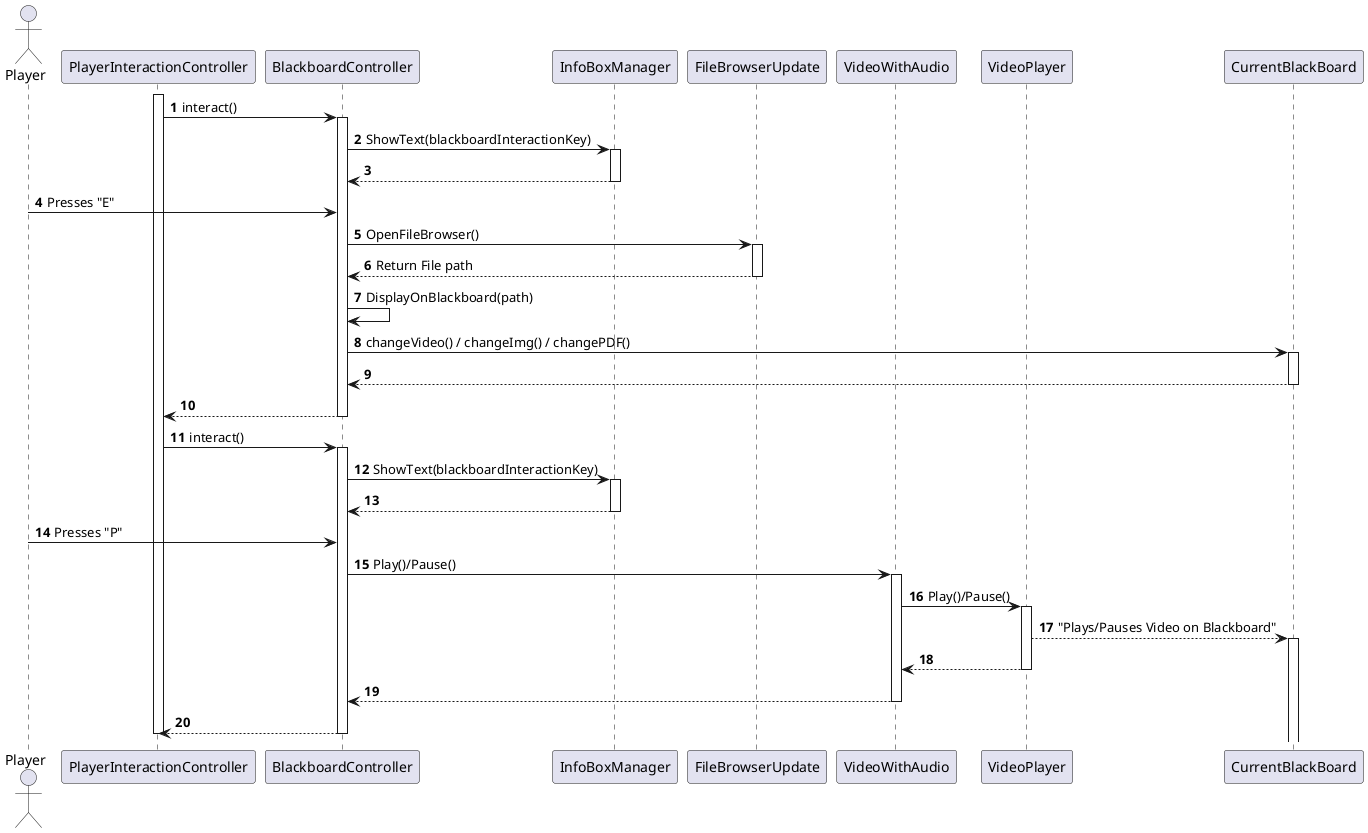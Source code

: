 @startuml blackboardController
autonumber

actor Player order 10
participant "PlayerInteractionController" as PIC order 20
participant "BlackboardController" as BBC order 50
participant "InfoBoxManager" as IBM order 60
participant "FileBrowserUpdate" as FBU order 70
participant "VideoWithAudio" as VWA order 80
participant "VideoPlayer" as VP order 90
participant "CurrentBlackBoard" as BB order 100

activate PIC
PIC -> BBC: interact()
activate BBC

BBC -> IBM: ShowText(blackboardInteractionKey)
activate IBM
IBM --> BBC
deactivate IBM

Player -> BBC: Presses "E"

BBC -> FBU: OpenFileBrowser()
activate FBU
FBU --> BBC: Return File path
deactivate FBU


BBC -> BBC: DisplayOnBlackboard(path)
BBC -> BB: changeVideo() / changeImg() / changePDF()
activate BB
BB --> BBC
deactivate BB

BBC --> PIC
deactivate BBC

PIC -> BBC: interact()
activate BBC

BBC -> IBM: ShowText(blackboardInteractionKey)
activate IBM
IBM --> BBC
deactivate IBM

Player -> BBC: Presses "P"

BBC -> VWA: Play()/Pause()
activate VWA

VWA -> VP: Play()/Pause()
activate VP
VP --> BB: "Plays/Pauses Video on Blackboard"
activate BB
VP --> VWA
deactivate VP

VWA --> BBC
deactivate VWA
BBC --> PIC
deactivate BBC

deactivate PIC
@enduml